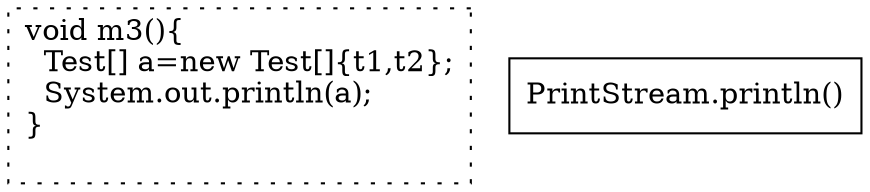digraph "Test_array_type.m3#" {
0 [label="void m3(){\l  Test[] a=new Test[]{t1,t2};\l  System.out.println(a);\l}\l\l" shape=box style=dotted]
1 [label="PrintStream.println()" shape=box]
}